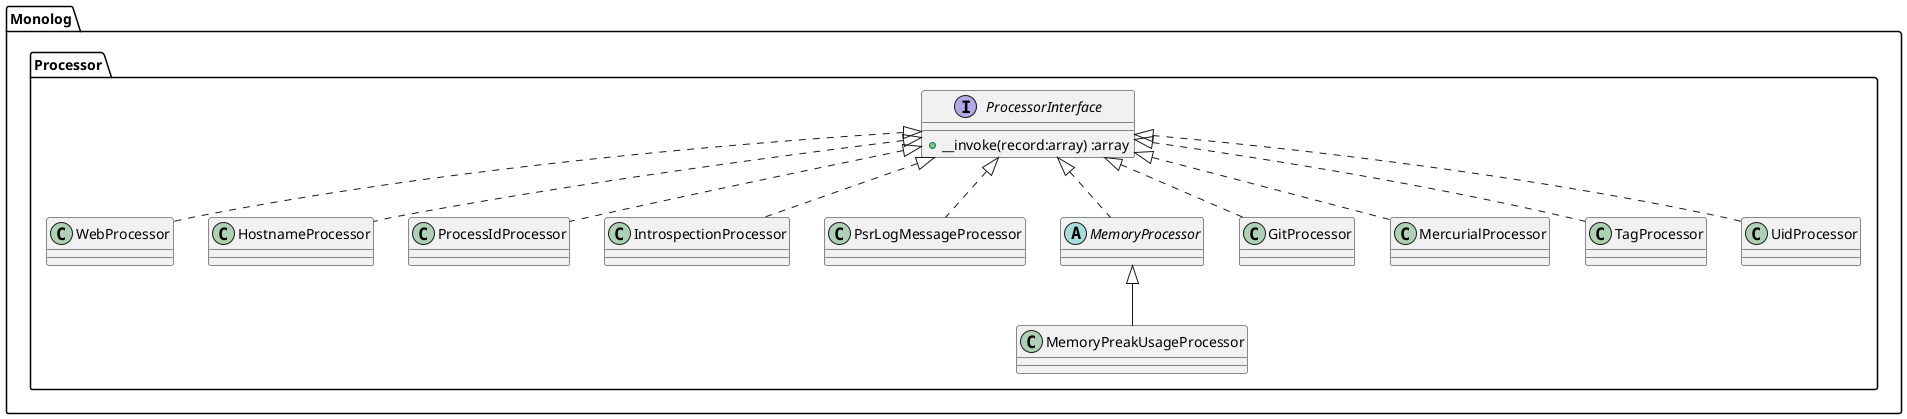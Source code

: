 @startuml

namespace Monolog.Processor {
  interface ProcessorInterface {
    + __invoke(record:array) :array
  }

  class WebProcessor
  ProcessorInterface <|.. WebProcessor

  class HostnameProcessor
  ProcessorInterface <|.. HostnameProcessor
  class ProcessIdProcessor
  ProcessorInterface <|.. ProcessIdProcessor

  class IntrospectionProcessor
  ProcessorInterface <|.. IntrospectionProcessor
  class PsrLogMessageProcessor
  ProcessorInterface <|.. PsrLogMessageProcessor

  abstract MemoryProcessor
  ProcessorInterface <|.. MemoryProcessor
  class MemoryPreakUsageProcessor
  MemoryProcessor <|-- MemoryPreakUsageProcessor

  class GitProcessor
  ProcessorInterface <|.. GitProcessor
  class MercurialProcessor
  ProcessorInterface <|.. MercurialProcessor

  class TagProcessor
  ProcessorInterface <|.. TagProcessor
  class UidProcessor
  ProcessorInterface <|.. UidProcessor
}
@enduml
